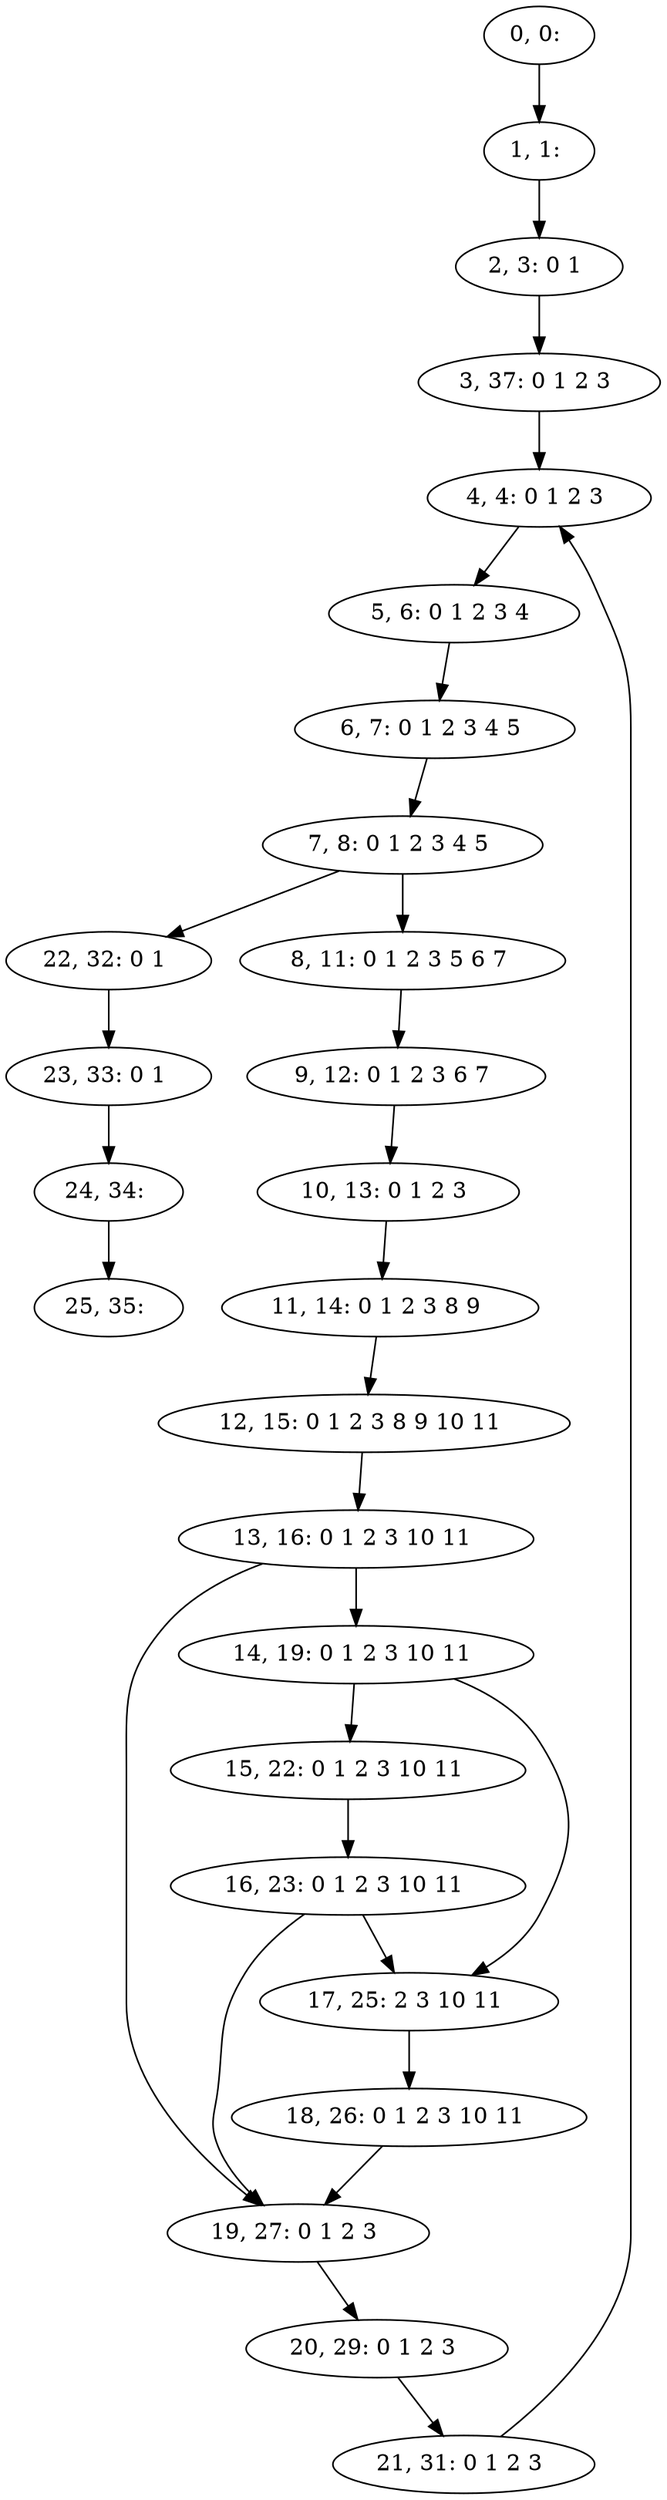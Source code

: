 digraph G {
0[label="0, 0: "];
1[label="1, 1: "];
2[label="2, 3: 0 1 "];
3[label="3, 37: 0 1 2 3 "];
4[label="4, 4: 0 1 2 3 "];
5[label="5, 6: 0 1 2 3 4 "];
6[label="6, 7: 0 1 2 3 4 5 "];
7[label="7, 8: 0 1 2 3 4 5 "];
8[label="8, 11: 0 1 2 3 5 6 7 "];
9[label="9, 12: 0 1 2 3 6 7 "];
10[label="10, 13: 0 1 2 3 "];
11[label="11, 14: 0 1 2 3 8 9 "];
12[label="12, 15: 0 1 2 3 8 9 10 11 "];
13[label="13, 16: 0 1 2 3 10 11 "];
14[label="14, 19: 0 1 2 3 10 11 "];
15[label="15, 22: 0 1 2 3 10 11 "];
16[label="16, 23: 0 1 2 3 10 11 "];
17[label="17, 25: 2 3 10 11 "];
18[label="18, 26: 0 1 2 3 10 11 "];
19[label="19, 27: 0 1 2 3 "];
20[label="20, 29: 0 1 2 3 "];
21[label="21, 31: 0 1 2 3 "];
22[label="22, 32: 0 1 "];
23[label="23, 33: 0 1 "];
24[label="24, 34: "];
25[label="25, 35: "];
0->1 ;
1->2 ;
2->3 ;
3->4 ;
4->5 ;
5->6 ;
6->7 ;
7->8 ;
7->22 ;
8->9 ;
9->10 ;
10->11 ;
11->12 ;
12->13 ;
13->14 ;
13->19 ;
14->15 ;
14->17 ;
15->16 ;
16->17 ;
16->19 ;
17->18 ;
18->19 ;
19->20 ;
20->21 ;
21->4 ;
22->23 ;
23->24 ;
24->25 ;
}
